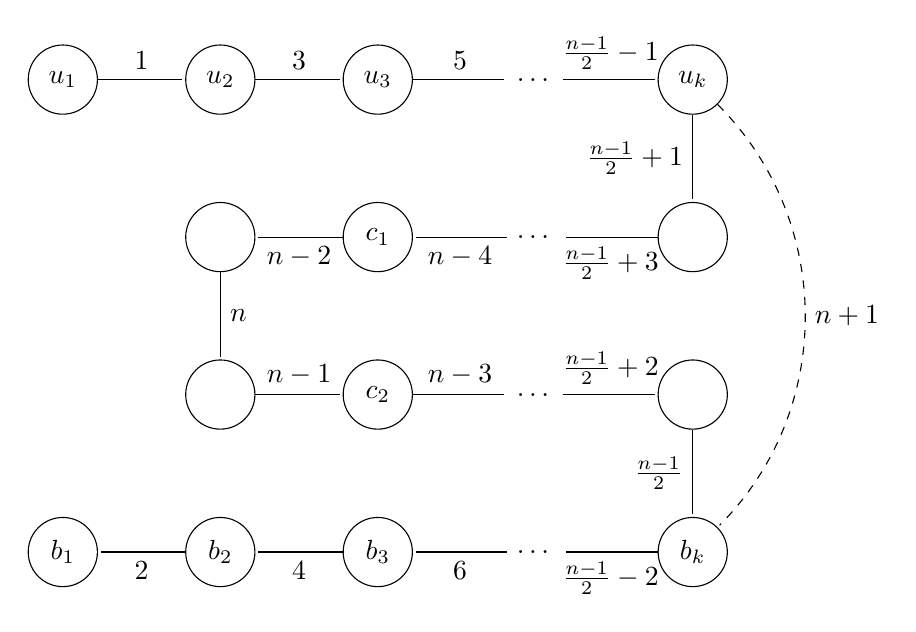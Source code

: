 % Raphael Reitzig, 2012.
% MIT license

%p% \usetikzlibrary{arrows,automata,positioning}
\begin{tikzpicture}[shorten >=1pt,node distance=2cm,bend angle=45,on grid,auto]
   \node[state] (n0)                 {$u_1$};
   \node[state] (n2)  [right of=n0]  {$u_2$};
   \node[state] (n4)  [right of=n2]  {$u_3$};
   \node        (d1)  [right of=n4]  {$\dots$};
   \node[state] (n6)  [right of=d1]  {$u_{k}$};
   \node[state] (n8)  [below of=n6]  {};
   \node        (d2)  [left of=n8]   {$\dots$};
   \node[state] (n10) [left of=d2]   {$c_1$};
   \node[state] (n12) [left of=n10]  {};
   \node[state] (n)   [below of=n12] {};
   \node[state] (n11) [right of=n]   {$c_2$};
   \node        (d3)  [right of=n11] {$\dots$};
   \node[state] (n9)  [right of=d3]  {};
   \node[state] (n7)  [below of=n9]  {$b_k$};
   \node        (d4)  [left of=n7]   {$\dots$};
   \node[state] (n5)  [left of=d4]   {$b_3$};
   \node[state] (n3)  [left of=n5]   {$b_2$};
   \node[state] (n1)  [left of=n3]   {$b_1$};

   \path[-]  (n0)  edge node {$1$} (n2)
             (n2)  edge node {$3$} (n4)
             (n4)  edge node {$5$} (d1)
             (d1)  edge node {$\frac{n-1}{2} - 1$}       (n6)
             (n6)  edge node [left] {$\frac{n-1}{2} +1$} (n8)
             (n8)  edge node {$\frac{n-1}{2} + 3$}       (d2)
             (d2)  edge node {$n-4$} (n10)
             (n10) edge node {$n-2$} (n12)
             (n12) edge node {$n$}   (n)
             (n)   edge node {$n-1$} (n11)
             (n11) edge node {$n-3$} (d3)
             (d3)  edge node {$\frac{n-1}{2} + 2$}    (n9)
             (n9)  edge node [left] {$\frac{n-1}{2}$} (n7)
             (n7)  edge node {$\frac{n-1}{2} - 2$}    (d4)
             (d4)  edge node {$6$} (n5)
             (n5)  edge node {$4$} (n3)
             (n3)  edge node {$2$} (n1);

    \path[-] (n6)  edge [bend left, dashed] node {$n+1$} (n7);
\end{tikzpicture}


